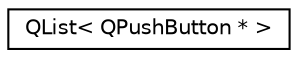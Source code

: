 digraph "类继承关系图"
{
  edge [fontname="Helvetica",fontsize="10",labelfontname="Helvetica",labelfontsize="10"];
  node [fontname="Helvetica",fontsize="10",shape=record];
  rankdir="LR";
  Node0 [label="QList\< QPushButton * \>",height=0.2,width=0.4,color="black", fillcolor="white", style="filled",URL="$class_q_list.html"];
}
